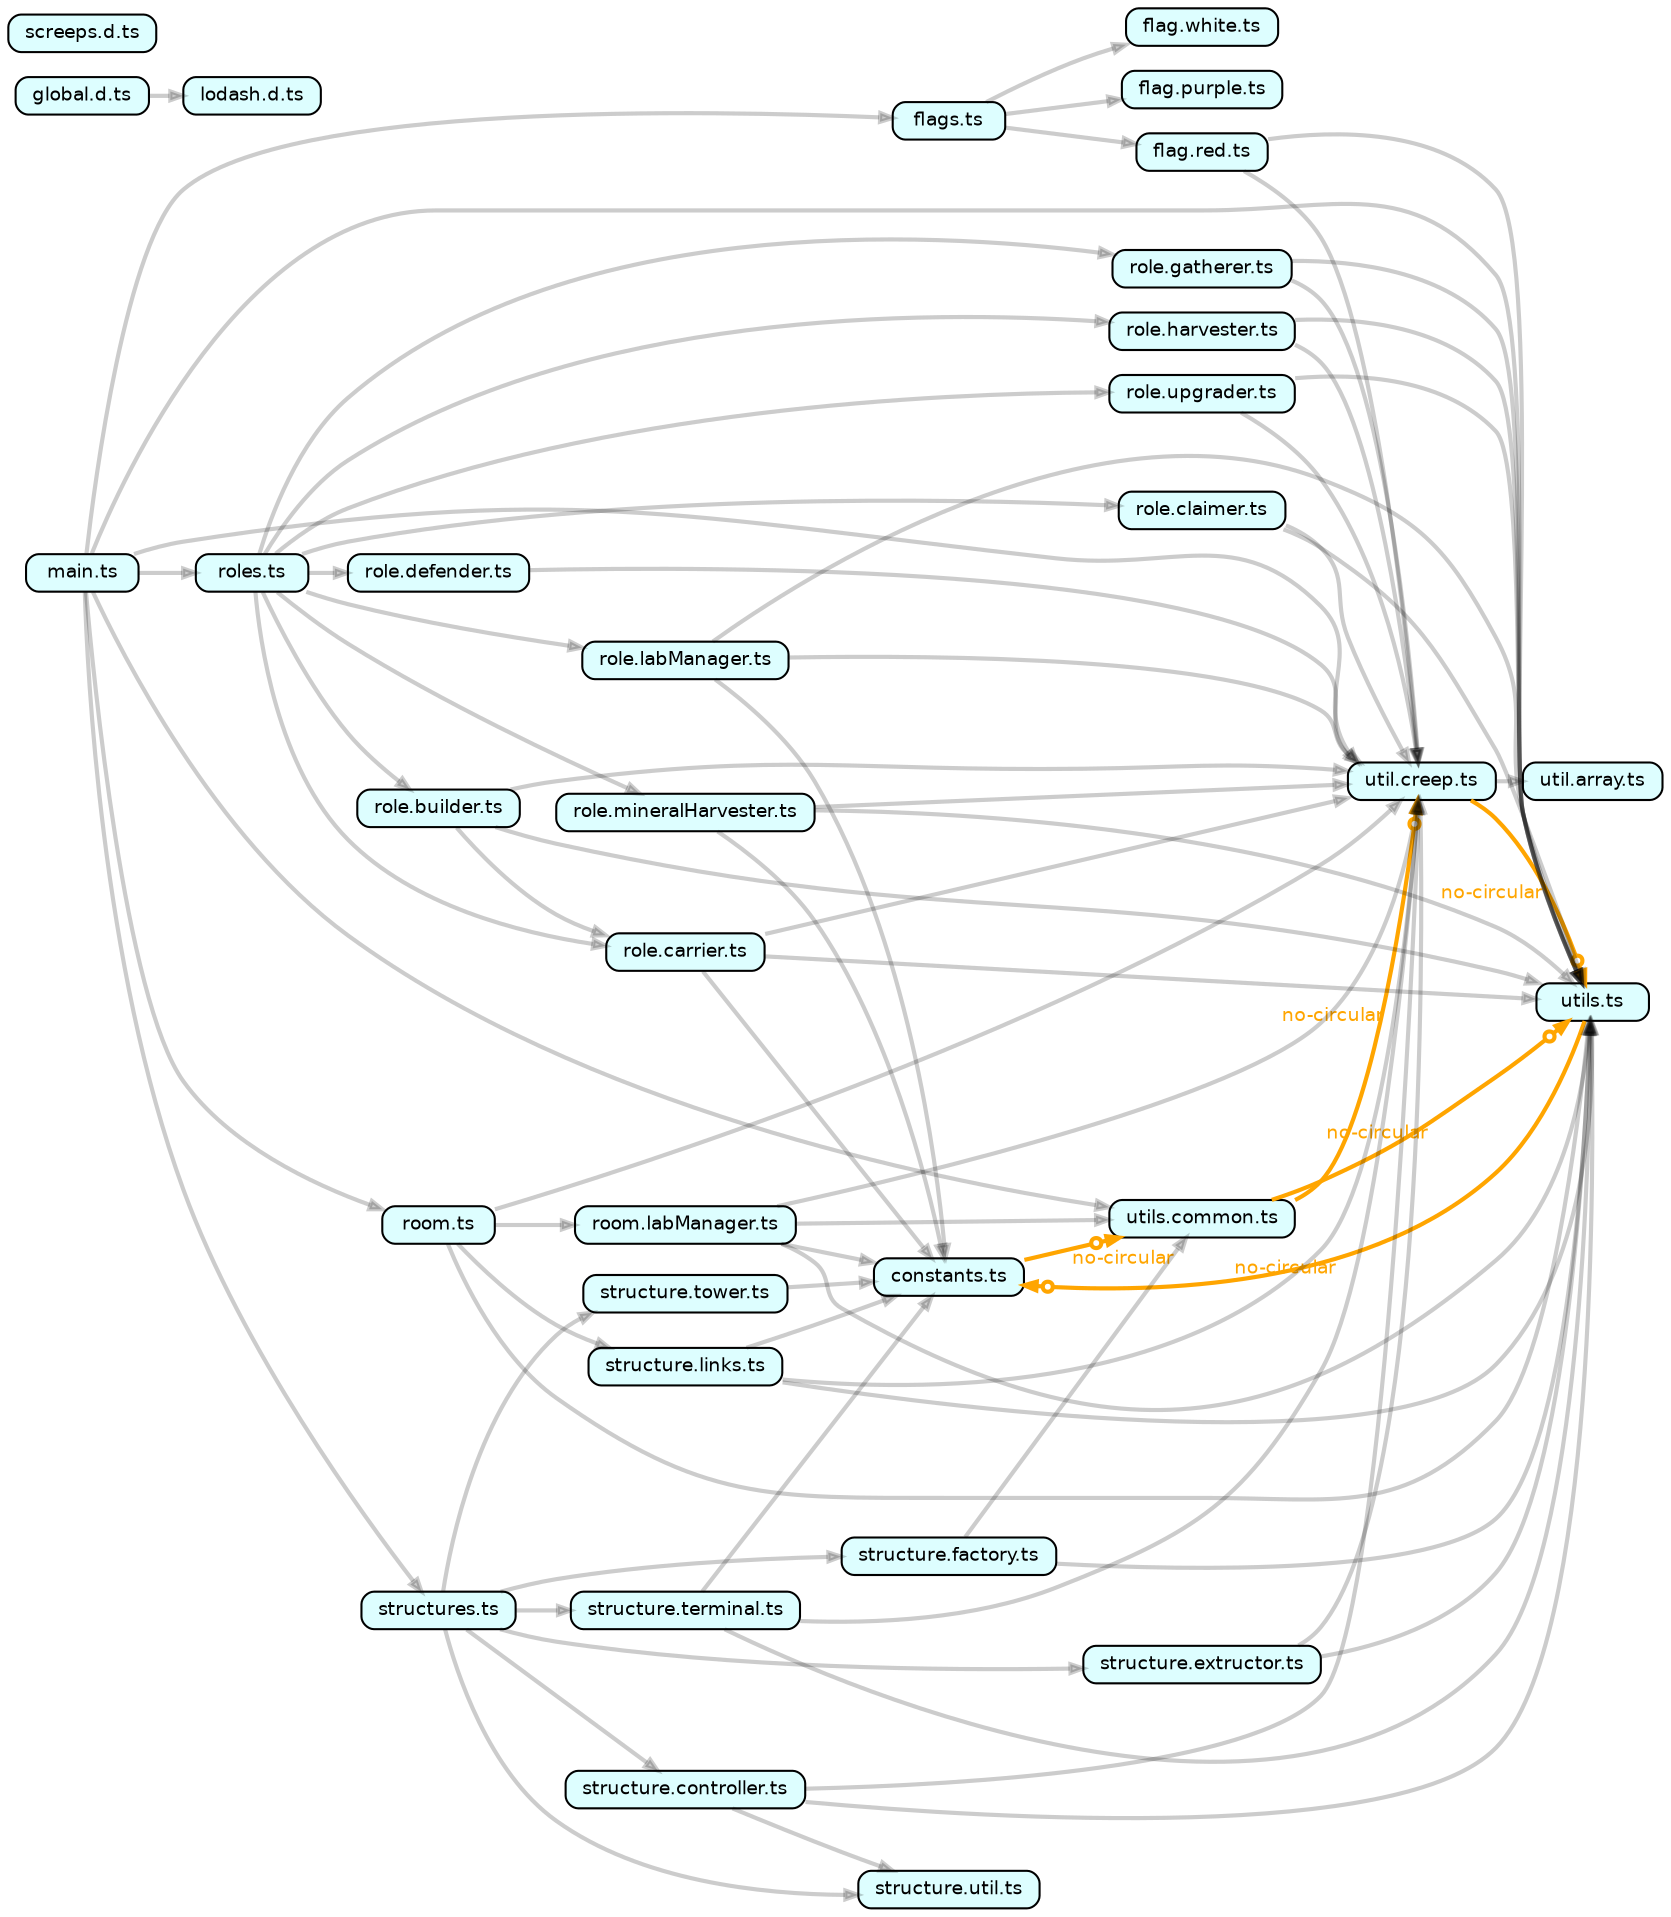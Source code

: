 strict digraph "dependency-cruiser output"{
    rankdir="LR" splines="true" overlap="false" nodesep="0.16" ranksep="0.18" fontname="Helvetica-bold" fontsize="9" style="rounded,bold,filled" fillcolor="#ffffff" compound="true"
    node [shape="box" style="rounded, filled" height="0.2" color="black" fillcolor="#ffffcc" fontcolor="black" fontname="Helvetica" fontsize="9"]
    edge [arrowhead="normal" arrowsize="0.6" penwidth="2.0" color="#00000033" fontname="Helvetica" fontsize="9"]

    "constants.ts" [label=<constants.ts> tooltip="constants.ts" URL="constants.ts" fillcolor="#ddfeff"]
    "constants.ts" -> "utils.common.ts" [xlabel="no-circular" tooltip="no-circular" arrowhead="normalnoneodot" fontcolor="orange" color="orange"]
    "flag.purple.ts" [label=<flag.purple.ts> tooltip="flag.purple.ts" URL="flag.purple.ts" fillcolor="#ddfeff"]
    "flag.red.ts" [label=<flag.red.ts> tooltip="flag.red.ts" URL="flag.red.ts" fillcolor="#ddfeff"]
    "flag.red.ts" -> "util.creep.ts"
    "flag.red.ts" -> "utils.ts"
    "flag.white.ts" [label=<flag.white.ts> tooltip="flag.white.ts" URL="flag.white.ts" fillcolor="#ddfeff"]
    "flags.ts" [label=<flags.ts> tooltip="flags.ts" URL="flags.ts" fillcolor="#ddfeff"]
    "flags.ts" -> "flag.purple.ts"
    "flags.ts" -> "flag.red.ts"
    "flags.ts" -> "flag.white.ts"
    "global.d.ts" [label=<global.d.ts> tooltip="global.d.ts" URL="global.d.ts" fillcolor="#ddfeff"]
    "global.d.ts" -> "lodash.d.ts"
    "lodash.d.ts" [label=<lodash.d.ts> tooltip="lodash.d.ts" URL="lodash.d.ts" fillcolor="#ddfeff"]
    "main.ts" [label=<main.ts> tooltip="main.ts" URL="main.ts" fillcolor="#ddfeff"]
    "main.ts" -> "flags.ts"
    "main.ts" -> "roles.ts"
    "main.ts" -> "room.ts"
    "main.ts" -> "structures.ts"
    "main.ts" -> "util.creep.ts"
    "main.ts" -> "utils.ts"
    "main.ts" -> "utils.common.ts"
    "role.builder.ts" [label=<role.builder.ts> tooltip="role.builder.ts" URL="role.builder.ts" fillcolor="#ddfeff"]
    "role.builder.ts" -> "role.carrier.ts"
    "role.builder.ts" -> "util.creep.ts"
    "role.builder.ts" -> "utils.ts"
    "role.carrier.ts" [label=<role.carrier.ts> tooltip="role.carrier.ts" URL="role.carrier.ts" fillcolor="#ddfeff"]
    "role.carrier.ts" -> "constants.ts"
    "role.carrier.ts" -> "util.creep.ts"
    "role.carrier.ts" -> "utils.ts"
    "role.claimer.ts" [label=<role.claimer.ts> tooltip="role.claimer.ts" URL="role.claimer.ts" fillcolor="#ddfeff"]
    "role.claimer.ts" -> "util.creep.ts"
    "role.claimer.ts" -> "utils.ts"
    "role.defender.ts" [label=<role.defender.ts> tooltip="role.defender.ts" URL="role.defender.ts" fillcolor="#ddfeff"]
    "role.defender.ts" -> "util.creep.ts"
    "role.gatherer.ts" [label=<role.gatherer.ts> tooltip="role.gatherer.ts" URL="role.gatherer.ts" fillcolor="#ddfeff"]
    "role.gatherer.ts" -> "util.creep.ts"
    "role.gatherer.ts" -> "utils.ts"
    "role.harvester.ts" [label=<role.harvester.ts> tooltip="role.harvester.ts" URL="role.harvester.ts" fillcolor="#ddfeff"]
    "role.harvester.ts" -> "util.creep.ts"
    "role.harvester.ts" -> "utils.ts"
    "role.labManager.ts" [label=<role.labManager.ts> tooltip="role.labManager.ts" URL="role.labManager.ts" fillcolor="#ddfeff"]
    "role.labManager.ts" -> "constants.ts"
    "role.labManager.ts" -> "util.creep.ts"
    "role.labManager.ts" -> "utils.ts"
    "role.mineralHarvester.ts" [label=<role.mineralHarvester.ts> tooltip="role.mineralHarvester.ts" URL="role.mineralHarvester.ts" fillcolor="#ddfeff"]
    "role.mineralHarvester.ts" -> "constants.ts"
    "role.mineralHarvester.ts" -> "util.creep.ts"
    "role.mineralHarvester.ts" -> "utils.ts"
    "role.upgrader.ts" [label=<role.upgrader.ts> tooltip="role.upgrader.ts" URL="role.upgrader.ts" fillcolor="#ddfeff"]
    "role.upgrader.ts" -> "util.creep.ts"
    "role.upgrader.ts" -> "utils.ts"
    "roles.ts" [label=<roles.ts> tooltip="roles.ts" URL="roles.ts" fillcolor="#ddfeff"]
    "roles.ts" -> "role.builder.ts"
    "roles.ts" -> "role.carrier.ts"
    "roles.ts" -> "role.claimer.ts"
    "roles.ts" -> "role.defender.ts"
    "roles.ts" -> "role.gatherer.ts"
    "roles.ts" -> "role.harvester.ts"
    "roles.ts" -> "role.labManager.ts"
    "roles.ts" -> "role.mineralHarvester.ts"
    "roles.ts" -> "role.upgrader.ts"
    "room.labManager.ts" [label=<room.labManager.ts> tooltip="room.labManager.ts" URL="room.labManager.ts" fillcolor="#ddfeff"]
    "room.labManager.ts" -> "constants.ts"
    "room.labManager.ts" -> "util.creep.ts"
    "room.labManager.ts" -> "utils.ts"
    "room.labManager.ts" -> "utils.common.ts"
    "room.ts" [label=<room.ts> tooltip="room.ts" URL="room.ts" fillcolor="#ddfeff"]
    "room.ts" -> "room.labManager.ts"
    "room.ts" -> "structure.links.ts"
    "room.ts" -> "util.creep.ts"
    "room.ts" -> "utils.ts"
    "screeps.d.ts" [label=<screeps.d.ts> tooltip="screeps.d.ts" URL="screeps.d.ts" fillcolor="#ddfeff"]
    "structure.controller.ts" [label=<structure.controller.ts> tooltip="structure.controller.ts" URL="structure.controller.ts" fillcolor="#ddfeff"]
    "structure.controller.ts" -> "util.creep.ts"
    "structure.controller.ts" -> "utils.ts"
    "structure.controller.ts" -> "structure.util.ts"
    "structure.extructor.ts" [label=<structure.extructor.ts> tooltip="structure.extructor.ts" URL="structure.extructor.ts" fillcolor="#ddfeff"]
    "structure.extructor.ts" -> "util.creep.ts"
    "structure.extructor.ts" -> "utils.ts"
    "structure.factory.ts" [label=<structure.factory.ts> tooltip="structure.factory.ts" URL="structure.factory.ts" fillcolor="#ddfeff"]
    "structure.factory.ts" -> "utils.ts"
    "structure.factory.ts" -> "utils.common.ts"
    "structure.links.ts" [label=<structure.links.ts> tooltip="structure.links.ts" URL="structure.links.ts" fillcolor="#ddfeff"]
    "structure.links.ts" -> "constants.ts"
    "structure.links.ts" -> "util.creep.ts"
    "structure.links.ts" -> "utils.ts"
    "structure.terminal.ts" [label=<structure.terminal.ts> tooltip="structure.terminal.ts" URL="structure.terminal.ts" fillcolor="#ddfeff"]
    "structure.terminal.ts" -> "constants.ts"
    "structure.terminal.ts" -> "utils.ts"
    "structure.terminal.ts" -> "util.creep.ts"
    "structure.tower.ts" [label=<structure.tower.ts> tooltip="structure.tower.ts" URL="structure.tower.ts" fillcolor="#ddfeff"]
    "structure.tower.ts" -> "constants.ts"
    "structure.util.ts" [label=<structure.util.ts> tooltip="structure.util.ts" URL="structure.util.ts" fillcolor="#ddfeff"]
    "structures.ts" [label=<structures.ts> tooltip="structures.ts" URL="structures.ts" fillcolor="#ddfeff"]
    "structures.ts" -> "structure.controller.ts"
    "structures.ts" -> "structure.extructor.ts"
    "structures.ts" -> "structure.factory.ts"
    "structures.ts" -> "structure.terminal.ts"
    "structures.ts" -> "structure.tower.ts"
    "structures.ts" -> "structure.util.ts"
    "util.array.ts" [label=<util.array.ts> tooltip="util.array.ts" URL="util.array.ts" fillcolor="#ddfeff"]
    "util.creep.ts" [label=<util.creep.ts> tooltip="util.creep.ts" URL="util.creep.ts" fillcolor="#ddfeff"]
    "util.creep.ts" -> "util.array.ts"
    "util.creep.ts" -> "utils.ts" [xlabel="no-circular" tooltip="no-circular" arrowhead="normalnoneodot" fontcolor="orange" color="orange"]
    "utils.common.ts" [label=<utils.common.ts> tooltip="utils.common.ts" URL="utils.common.ts" fillcolor="#ddfeff"]
    "utils.common.ts" -> "util.creep.ts" [xlabel="no-circular" tooltip="no-circular" arrowhead="normalnoneodot" fontcolor="orange" color="orange"]
    "utils.common.ts" -> "utils.ts" [xlabel="no-circular" tooltip="no-circular" arrowhead="normalnoneodot" fontcolor="orange" color="orange"]
    "utils.ts" [label=<utils.ts> tooltip="utils.ts" URL="utils.ts" fillcolor="#ddfeff"]
    "utils.ts" -> "constants.ts" [xlabel="no-circular" tooltip="no-circular" arrowhead="normalnoneodot" fontcolor="orange" color="orange"]
}

